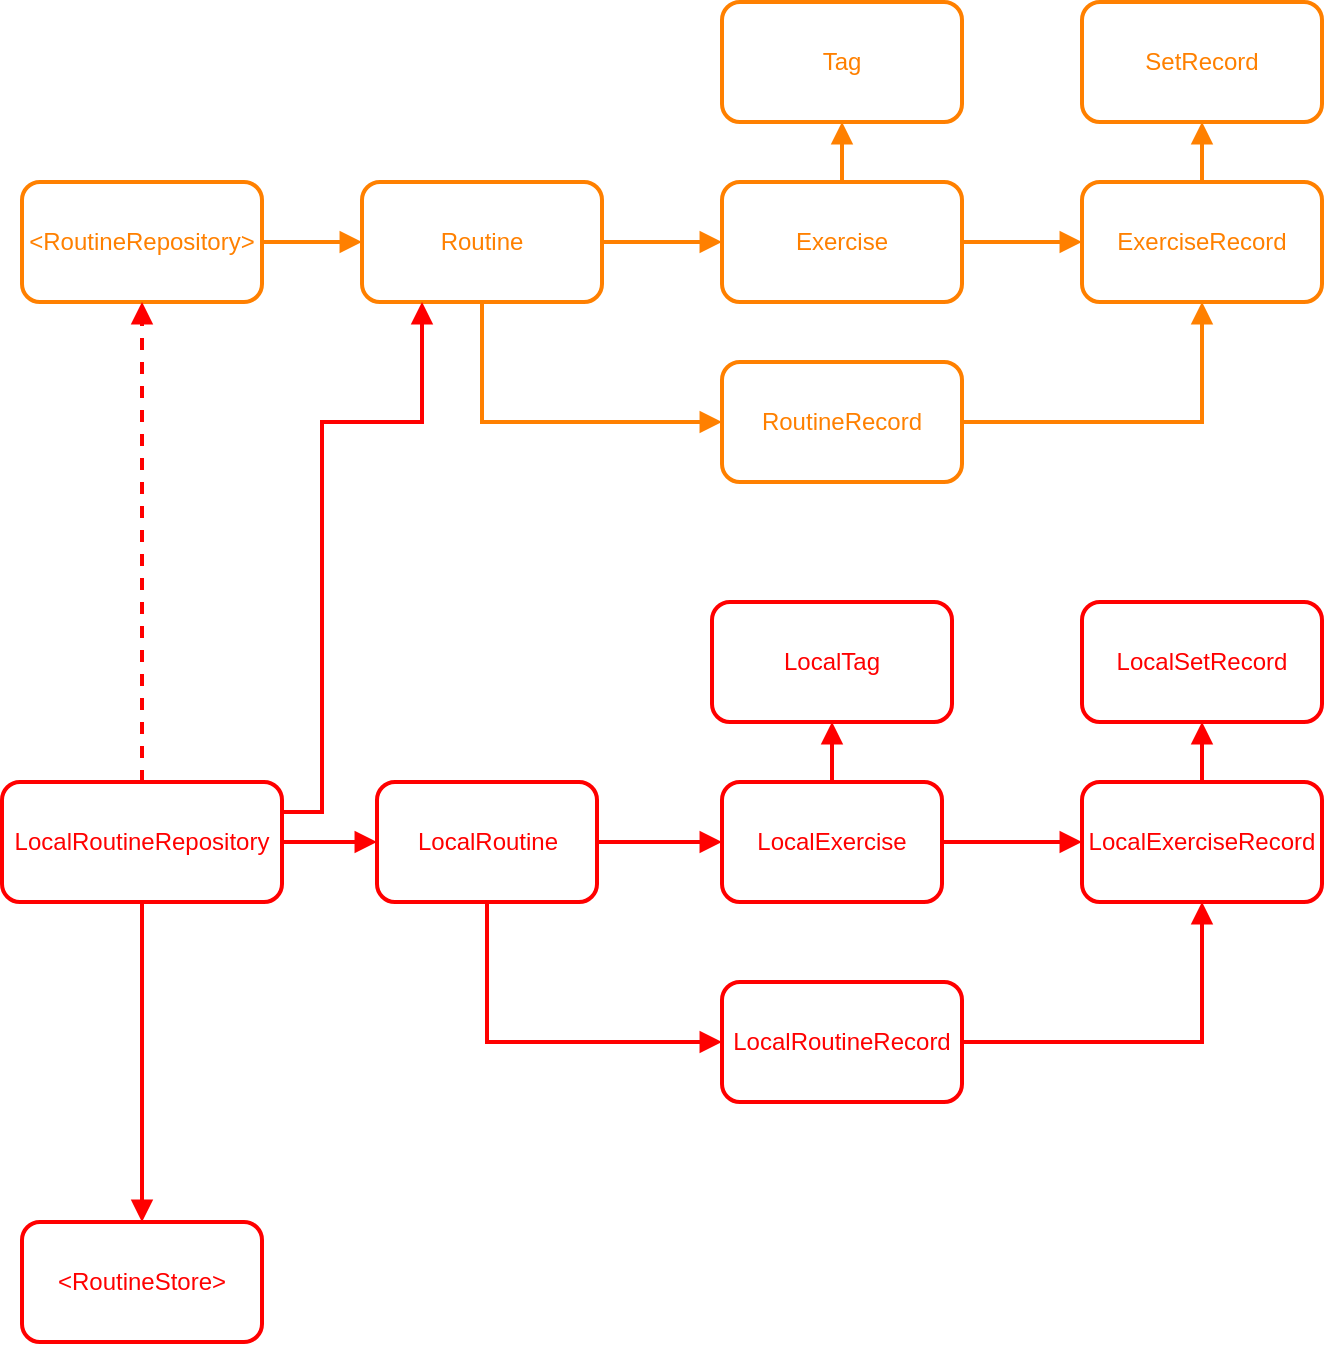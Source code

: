 <mxfile version="20.4.0" type="github">
  <diagram id="2B8HeTFWgGuEjmucc7ja" name="Page-1">
    <mxGraphModel dx="1298" dy="840" grid="1" gridSize="10" guides="1" tooltips="1" connect="1" arrows="1" fold="1" page="1" pageScale="1" pageWidth="850" pageHeight="1100" math="0" shadow="0">
      <root>
        <mxCell id="0" />
        <mxCell id="1" parent="0" />
        <mxCell id="P76DowJpvTOQ1wrHwXYp-2" value="" style="edgeStyle=orthogonalEdgeStyle;rounded=0;orthogonalLoop=1;jettySize=auto;html=1;strokeColor=#FF8000;fontColor=#FF8000;endArrow=block;endFill=1;strokeWidth=2;" parent="1" source="P76DowJpvTOQ1wrHwXYp-3" target="P76DowJpvTOQ1wrHwXYp-6" edge="1">
          <mxGeometry relative="1" as="geometry" />
        </mxCell>
        <mxCell id="P76DowJpvTOQ1wrHwXYp-3" value="Exercise" style="whiteSpace=wrap;html=1;fillColor=#FFFFFF;strokeColor=#FF8000;fontColor=#FF8000;rounded=1;strokeWidth=2;" parent="1" vertex="1">
          <mxGeometry x="410" y="110" width="120" height="60" as="geometry" />
        </mxCell>
        <mxCell id="P76DowJpvTOQ1wrHwXYp-4" value="" style="edgeStyle=orthogonalEdgeStyle;rounded=0;orthogonalLoop=1;jettySize=auto;html=1;strokeColor=#FF8000;fontColor=#FF8000;endArrow=block;endFill=1;strokeWidth=2;" parent="1" source="P76DowJpvTOQ1wrHwXYp-6" target="P76DowJpvTOQ1wrHwXYp-8" edge="1">
          <mxGeometry relative="1" as="geometry" />
        </mxCell>
        <mxCell id="P76DowJpvTOQ1wrHwXYp-6" value="ExerciseRecord" style="whiteSpace=wrap;html=1;fillColor=#FFFFFF;strokeColor=#FF8000;fontColor=#FF8000;rounded=1;strokeWidth=2;" parent="1" vertex="1">
          <mxGeometry x="590" y="110" width="120" height="60" as="geometry" />
        </mxCell>
        <mxCell id="P76DowJpvTOQ1wrHwXYp-8" value="SetRecord" style="whiteSpace=wrap;html=1;fillColor=#FFFFFF;strokeColor=#FF8000;fontColor=#FF8000;rounded=1;strokeWidth=2;" parent="1" vertex="1">
          <mxGeometry x="590" y="20" width="120" height="60" as="geometry" />
        </mxCell>
        <mxCell id="P76DowJpvTOQ1wrHwXYp-9" value="Tag" style="whiteSpace=wrap;html=1;fillColor=#FFFFFF;strokeColor=#FF8000;fontColor=#FF8000;rounded=1;strokeWidth=2;" parent="1" vertex="1">
          <mxGeometry x="410" y="20" width="120" height="60" as="geometry" />
        </mxCell>
        <mxCell id="P76DowJpvTOQ1wrHwXYp-12" value="" style="edgeStyle=orthogonalEdgeStyle;rounded=0;orthogonalLoop=1;jettySize=auto;html=1;strokeColor=#FF8000;fontColor=#FF8000;endArrow=block;endFill=1;strokeWidth=2;exitX=0.5;exitY=0;exitDx=0;exitDy=0;" parent="1" source="P76DowJpvTOQ1wrHwXYp-3" target="P76DowJpvTOQ1wrHwXYp-9" edge="1">
          <mxGeometry relative="1" as="geometry">
            <mxPoint x="540" y="250" as="sourcePoint" />
            <mxPoint x="600" y="250" as="targetPoint" />
          </mxGeometry>
        </mxCell>
        <mxCell id="P76DowJpvTOQ1wrHwXYp-16" style="edgeStyle=orthogonalEdgeStyle;rounded=0;orthogonalLoop=1;jettySize=auto;html=1;exitX=1;exitY=0.5;exitDx=0;exitDy=0;strokeWidth=2;strokeColor=#FF8000;endArrow=block;endFill=1;" parent="1" source="P76DowJpvTOQ1wrHwXYp-13" target="P76DowJpvTOQ1wrHwXYp-3" edge="1">
          <mxGeometry relative="1" as="geometry">
            <Array as="points">
              <mxPoint x="450" y="140" />
              <mxPoint x="450" y="140" />
            </Array>
          </mxGeometry>
        </mxCell>
        <mxCell id="P76DowJpvTOQ1wrHwXYp-17" style="edgeStyle=orthogonalEdgeStyle;rounded=0;orthogonalLoop=1;jettySize=auto;html=1;exitX=0.5;exitY=1;exitDx=0;exitDy=0;strokeColor=#FF8000;strokeWidth=2;endArrow=block;endFill=1;" parent="1" source="P76DowJpvTOQ1wrHwXYp-13" target="P76DowJpvTOQ1wrHwXYp-18" edge="1">
          <mxGeometry relative="1" as="geometry">
            <mxPoint x="290" y="220" as="targetPoint" />
            <Array as="points">
              <mxPoint x="290" y="230" />
              <mxPoint x="300" y="230" />
            </Array>
          </mxGeometry>
        </mxCell>
        <mxCell id="P76DowJpvTOQ1wrHwXYp-13" value="Routine" style="whiteSpace=wrap;html=1;fillColor=#FFFFFF;strokeColor=#FF8000;fontColor=#FF8000;rounded=1;strokeWidth=2;" parent="1" vertex="1">
          <mxGeometry x="230" y="110" width="120" height="60" as="geometry" />
        </mxCell>
        <mxCell id="P76DowJpvTOQ1wrHwXYp-19" style="edgeStyle=orthogonalEdgeStyle;rounded=0;orthogonalLoop=1;jettySize=auto;html=1;exitX=1;exitY=0.5;exitDx=0;exitDy=0;strokeColor=#FF8000;strokeWidth=2;endArrow=block;endFill=1;" parent="1" source="P76DowJpvTOQ1wrHwXYp-18" target="P76DowJpvTOQ1wrHwXYp-6" edge="1">
          <mxGeometry relative="1" as="geometry" />
        </mxCell>
        <mxCell id="P76DowJpvTOQ1wrHwXYp-18" value="RoutineRecord" style="whiteSpace=wrap;html=1;fillColor=#FFFFFF;strokeColor=#FF8000;fontColor=#FF8000;rounded=1;strokeWidth=2;" parent="1" vertex="1">
          <mxGeometry x="410" y="200" width="120" height="60" as="geometry" />
        </mxCell>
        <mxCell id="P76DowJpvTOQ1wrHwXYp-21" style="edgeStyle=orthogonalEdgeStyle;rounded=0;orthogonalLoop=1;jettySize=auto;html=1;exitX=1;exitY=0.5;exitDx=0;exitDy=0;strokeColor=#FF8000;strokeWidth=2;endArrow=block;endFill=1;" parent="1" source="P76DowJpvTOQ1wrHwXYp-20" target="P76DowJpvTOQ1wrHwXYp-13" edge="1">
          <mxGeometry relative="1" as="geometry" />
        </mxCell>
        <mxCell id="P76DowJpvTOQ1wrHwXYp-20" value="&amp;lt;RoutineRepository&amp;gt;" style="whiteSpace=wrap;html=1;fillColor=#FFFFFF;strokeColor=#FF8000;fontColor=#FF8000;rounded=1;strokeWidth=2;" parent="1" vertex="1">
          <mxGeometry x="60" y="110" width="120" height="60" as="geometry" />
        </mxCell>
        <mxCell id="nDqYQMqsm7BXhGVikqZE-32" style="edgeStyle=orthogonalEdgeStyle;rounded=0;orthogonalLoop=1;jettySize=auto;html=1;exitX=0.5;exitY=1;exitDx=0;exitDy=0;strokeColor=#FF0000;strokeWidth=2;endArrow=block;endFill=1;" edge="1" parent="1" source="nDqYQMqsm7BXhGVikqZE-3" target="nDqYQMqsm7BXhGVikqZE-7">
          <mxGeometry relative="1" as="geometry" />
        </mxCell>
        <mxCell id="nDqYQMqsm7BXhGVikqZE-33" style="edgeStyle=orthogonalEdgeStyle;rounded=0;orthogonalLoop=1;jettySize=auto;html=1;exitX=1;exitY=0.5;exitDx=0;exitDy=0;strokeColor=#FF0000;strokeWidth=2;endArrow=block;endFill=1;" edge="1" parent="1" source="nDqYQMqsm7BXhGVikqZE-3" target="nDqYQMqsm7BXhGVikqZE-22">
          <mxGeometry relative="1" as="geometry" />
        </mxCell>
        <mxCell id="nDqYQMqsm7BXhGVikqZE-38" style="edgeStyle=orthogonalEdgeStyle;rounded=0;orthogonalLoop=1;jettySize=auto;html=1;exitX=0.5;exitY=0;exitDx=0;exitDy=0;strokeColor=#FF0000;strokeWidth=2;endArrow=block;endFill=1;dashed=1;" edge="1" parent="1" source="nDqYQMqsm7BXhGVikqZE-3" target="P76DowJpvTOQ1wrHwXYp-20">
          <mxGeometry relative="1" as="geometry" />
        </mxCell>
        <mxCell id="nDqYQMqsm7BXhGVikqZE-40" style="edgeStyle=orthogonalEdgeStyle;rounded=0;orthogonalLoop=1;jettySize=auto;html=1;exitX=1;exitY=0.25;exitDx=0;exitDy=0;entryX=0.25;entryY=1;entryDx=0;entryDy=0;strokeColor=#FF0000;strokeWidth=2;endArrow=block;endFill=1;" edge="1" parent="1" source="nDqYQMqsm7BXhGVikqZE-3" target="P76DowJpvTOQ1wrHwXYp-13">
          <mxGeometry relative="1" as="geometry">
            <Array as="points">
              <mxPoint x="210" y="425" />
              <mxPoint x="210" y="230" />
              <mxPoint x="260" y="230" />
            </Array>
          </mxGeometry>
        </mxCell>
        <mxCell id="nDqYQMqsm7BXhGVikqZE-3" value="LocalRoutineRepository" style="rounded=1;whiteSpace=wrap;html=1;strokeColor=#FF0000;strokeWidth=2;fillColor=#FFFFFF;fontColor=#FF0000;" vertex="1" parent="1">
          <mxGeometry x="50" y="410" width="140" height="60" as="geometry" />
        </mxCell>
        <mxCell id="nDqYQMqsm7BXhGVikqZE-7" value="&amp;lt;RoutineStore&amp;gt;" style="whiteSpace=wrap;html=1;fillColor=#FFFFFF;strokeColor=#FF0000;fontColor=#FF0000;rounded=1;strokeWidth=2;" vertex="1" parent="1">
          <mxGeometry x="60" y="630" width="120" height="60" as="geometry" />
        </mxCell>
        <mxCell id="nDqYQMqsm7BXhGVikqZE-26" value="" style="edgeStyle=orthogonalEdgeStyle;rounded=0;orthogonalLoop=1;jettySize=auto;html=1;strokeColor=#FF0000;strokeWidth=2;endArrow=block;endFill=1;" edge="1" parent="1" source="nDqYQMqsm7BXhGVikqZE-21" target="nDqYQMqsm7BXhGVikqZE-25">
          <mxGeometry relative="1" as="geometry" />
        </mxCell>
        <mxCell id="nDqYQMqsm7BXhGVikqZE-30" value="" style="edgeStyle=orthogonalEdgeStyle;rounded=0;orthogonalLoop=1;jettySize=auto;html=1;strokeColor=#FF0000;strokeWidth=2;endArrow=block;endFill=1;" edge="1" parent="1" source="nDqYQMqsm7BXhGVikqZE-21" target="nDqYQMqsm7BXhGVikqZE-29">
          <mxGeometry relative="1" as="geometry" />
        </mxCell>
        <mxCell id="nDqYQMqsm7BXhGVikqZE-21" value="LocalExercise" style="rounded=1;whiteSpace=wrap;html=1;strokeColor=#FF0000;strokeWidth=2;fillColor=#FFFFFF;fontColor=#FF0000;" vertex="1" parent="1">
          <mxGeometry x="410" y="410" width="110" height="60" as="geometry" />
        </mxCell>
        <mxCell id="nDqYQMqsm7BXhGVikqZE-23" style="edgeStyle=orthogonalEdgeStyle;rounded=0;orthogonalLoop=1;jettySize=auto;html=1;exitX=1;exitY=0.5;exitDx=0;exitDy=0;strokeColor=#FF0000;strokeWidth=2;endArrow=block;endFill=1;" edge="1" parent="1" source="nDqYQMqsm7BXhGVikqZE-22" target="nDqYQMqsm7BXhGVikqZE-21">
          <mxGeometry relative="1" as="geometry" />
        </mxCell>
        <mxCell id="nDqYQMqsm7BXhGVikqZE-35" value="" style="edgeStyle=orthogonalEdgeStyle;rounded=0;orthogonalLoop=1;jettySize=auto;html=1;strokeColor=#FF0000;strokeWidth=2;endArrow=block;endFill=1;entryX=0;entryY=0.5;entryDx=0;entryDy=0;exitX=0.5;exitY=1;exitDx=0;exitDy=0;" edge="1" parent="1" source="nDqYQMqsm7BXhGVikqZE-22" target="nDqYQMqsm7BXhGVikqZE-34">
          <mxGeometry relative="1" as="geometry" />
        </mxCell>
        <mxCell id="nDqYQMqsm7BXhGVikqZE-22" value="LocalRoutine" style="rounded=1;whiteSpace=wrap;html=1;strokeColor=#FF0000;strokeWidth=2;fillColor=#FFFFFF;fontColor=#FF0000;" vertex="1" parent="1">
          <mxGeometry x="237.5" y="410" width="110" height="60" as="geometry" />
        </mxCell>
        <mxCell id="nDqYQMqsm7BXhGVikqZE-28" value="" style="edgeStyle=orthogonalEdgeStyle;rounded=0;orthogonalLoop=1;jettySize=auto;html=1;strokeColor=#FF0000;strokeWidth=2;endArrow=block;endFill=1;" edge="1" parent="1" source="nDqYQMqsm7BXhGVikqZE-25" target="nDqYQMqsm7BXhGVikqZE-27">
          <mxGeometry relative="1" as="geometry" />
        </mxCell>
        <mxCell id="nDqYQMqsm7BXhGVikqZE-25" value="LocalExerciseRecord" style="whiteSpace=wrap;html=1;fillColor=#FFFFFF;strokeColor=#FF0000;fontColor=#FF0000;rounded=1;strokeWidth=2;" vertex="1" parent="1">
          <mxGeometry x="590" y="410" width="120" height="60" as="geometry" />
        </mxCell>
        <mxCell id="nDqYQMqsm7BXhGVikqZE-27" value="LocalSetRecord" style="whiteSpace=wrap;html=1;fillColor=#FFFFFF;strokeColor=#FF0000;fontColor=#FF0000;rounded=1;strokeWidth=2;" vertex="1" parent="1">
          <mxGeometry x="590" y="320" width="120" height="60" as="geometry" />
        </mxCell>
        <mxCell id="nDqYQMqsm7BXhGVikqZE-29" value="LocalTag" style="whiteSpace=wrap;html=1;fillColor=#FFFFFF;strokeColor=#FF0000;fontColor=#FF0000;rounded=1;strokeWidth=2;" vertex="1" parent="1">
          <mxGeometry x="405" y="320" width="120" height="60" as="geometry" />
        </mxCell>
        <mxCell id="nDqYQMqsm7BXhGVikqZE-36" style="edgeStyle=orthogonalEdgeStyle;rounded=0;orthogonalLoop=1;jettySize=auto;html=1;exitX=1;exitY=0.5;exitDx=0;exitDy=0;strokeColor=#FF0000;strokeWidth=2;endArrow=block;endFill=1;" edge="1" parent="1" source="nDqYQMqsm7BXhGVikqZE-34" target="nDqYQMqsm7BXhGVikqZE-25">
          <mxGeometry relative="1" as="geometry" />
        </mxCell>
        <mxCell id="nDqYQMqsm7BXhGVikqZE-34" value="LocalRoutineRecord" style="whiteSpace=wrap;html=1;fillColor=#FFFFFF;strokeColor=#FF0000;fontColor=#FF0000;rounded=1;strokeWidth=2;" vertex="1" parent="1">
          <mxGeometry x="410" y="510" width="120" height="60" as="geometry" />
        </mxCell>
      </root>
    </mxGraphModel>
  </diagram>
</mxfile>
